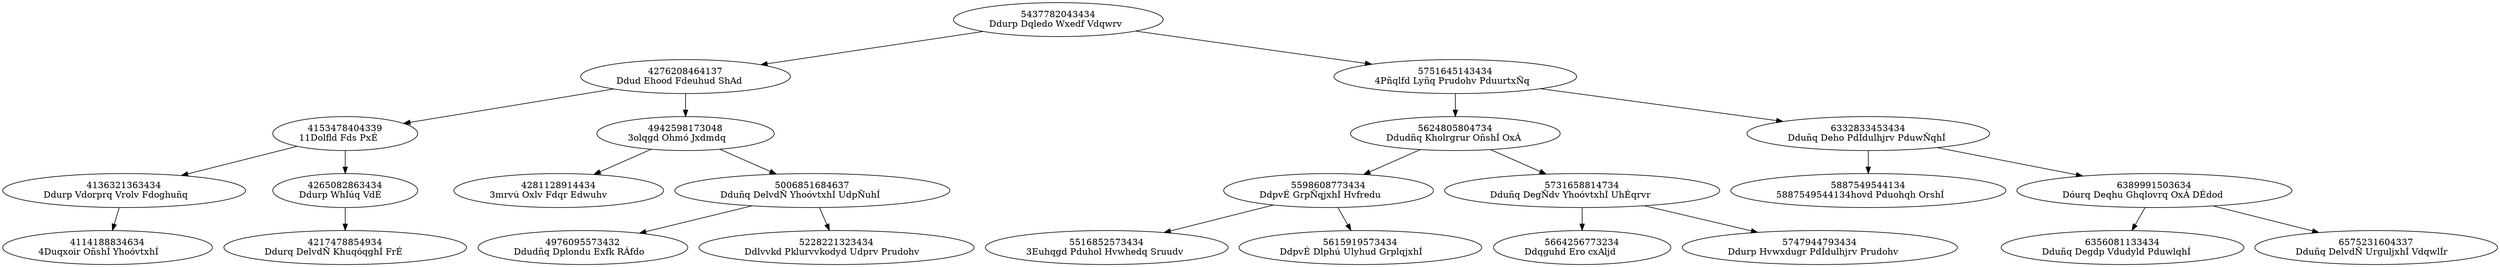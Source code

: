 digraph G {
  5437782043434 [label="5437782043434\nDdurp Dqledo Wxedf Vdqwrv	"];
  4276208464137 [label="4276208464137\nDdud Ehood Fdeuhud ShAd	"];
  4153478404339 [label="4153478404339\n11Dolfld Fds PxÉ	"];
  4136321363434 [label="4136321363434\nDdurp Vdorprq Vrolv Fdoghuñq	"];
  4114188834634 [label="4114188834634\n4Duqxoir OñshÍ YhoóvtxhÍ	"];
  4265082863434 [label="4265082863434\nDdurp WhÍúq VdÉ	"];
  4217478854934 [label="4217478854934\nDdurq DelvdÑ KhuqóqghÍ FrÉ	"];
  4942598173048 [label="4942598173048\n3olqgd Ohmó Jxdmdq	"];
  4281128914434 [label="4281128914434\n3mrvú Oxlv Fdqr Edwuhv	"];
  5006851684637 [label="5006851684637\nDduñq DelvdÑ YhoóvtxhÍ UdpÑuhÍ	"];
  4976095573432 [label="4976095573432\nDdudñq Dplondu Exfk RÁfdo	"];
  5228221323434 [label="5228221323434\nDdlvvkd Pklurvvkodyd Udprv Prudohv	"];
  5751645143434 [label="5751645143434\n4Pñqlfd Lyñq Prudohv PduurtxÑq	"];
  5624805804734 [label="5624805804734\nDdudñq Kholrgrur OñshÍ OxÁ	"];
  5598608773434 [label="5598608773434\nDdpvÉ GrpÑqjxhÍ Hvfredu	"];
  5516852573434 [label="5516852573434\n3Euhqgd Pduhol Hvwhedq Sruudv	"];
  5615919573434 [label="5615919573434\nDdpvÉ Dlphú Ulyhud GrplqjxhÍ	"];
  5731658814734 [label="5731658814734\nDduñq DegÑdv YhoóvtxhÍ UhÉqrvr	"];
  5664256773234 [label="5664256773234\nDdqguhd Ero cxAljd	"];
  5747944793434 [label="5747944793434\nDdurp Hvwxdugr PdÍdulhjrv Prudohv	"];
  6332833453434 [label="6332833453434\nDduñq Deho PdÍdulhjrv PduwÑqhÍ	"];
  5887549544134 [label="5887549544134\n5887549544134hovd Pduohqh OrshÍ	"];
  6389991503634 [label="6389991503634\nDóurq Deqhu Ghqlovrq OxÁ DÉdod	"];
  6356081133434 [label="6356081133434\nDduñq Degdp Vdudyld PduwlqhÍ	"];
  6575231604337 [label="6575231604337\nDduñq DelvdÑ UrguljxhÍ VdqwlÍr	"];
  5437782043434 -> 4276208464137;
  4276208464137 -> 4153478404339;
  4153478404339 -> 4136321363434;
  4136321363434 -> 4114188834634;
  4153478404339 -> 4265082863434;
  4265082863434 -> 4217478854934;
  4276208464137 -> 4942598173048;
  4942598173048 -> 4281128914434;
  4942598173048 -> 5006851684637;
  5006851684637 -> 4976095573432;
  5006851684637 -> 5228221323434;
  5437782043434 -> 5751645143434;
  5751645143434 -> 5624805804734;
  5624805804734 -> 5598608773434;
  5598608773434 -> 5516852573434;
  5598608773434 -> 5615919573434;
  5624805804734 -> 5731658814734;
  5731658814734 -> 5664256773234;
  5731658814734 -> 5747944793434;
  5751645143434 -> 6332833453434;
  6332833453434 -> 5887549544134;
  6332833453434 -> 6389991503634;
  6389991503634 -> 6356081133434;
  6389991503634 -> 6575231604337;
}

